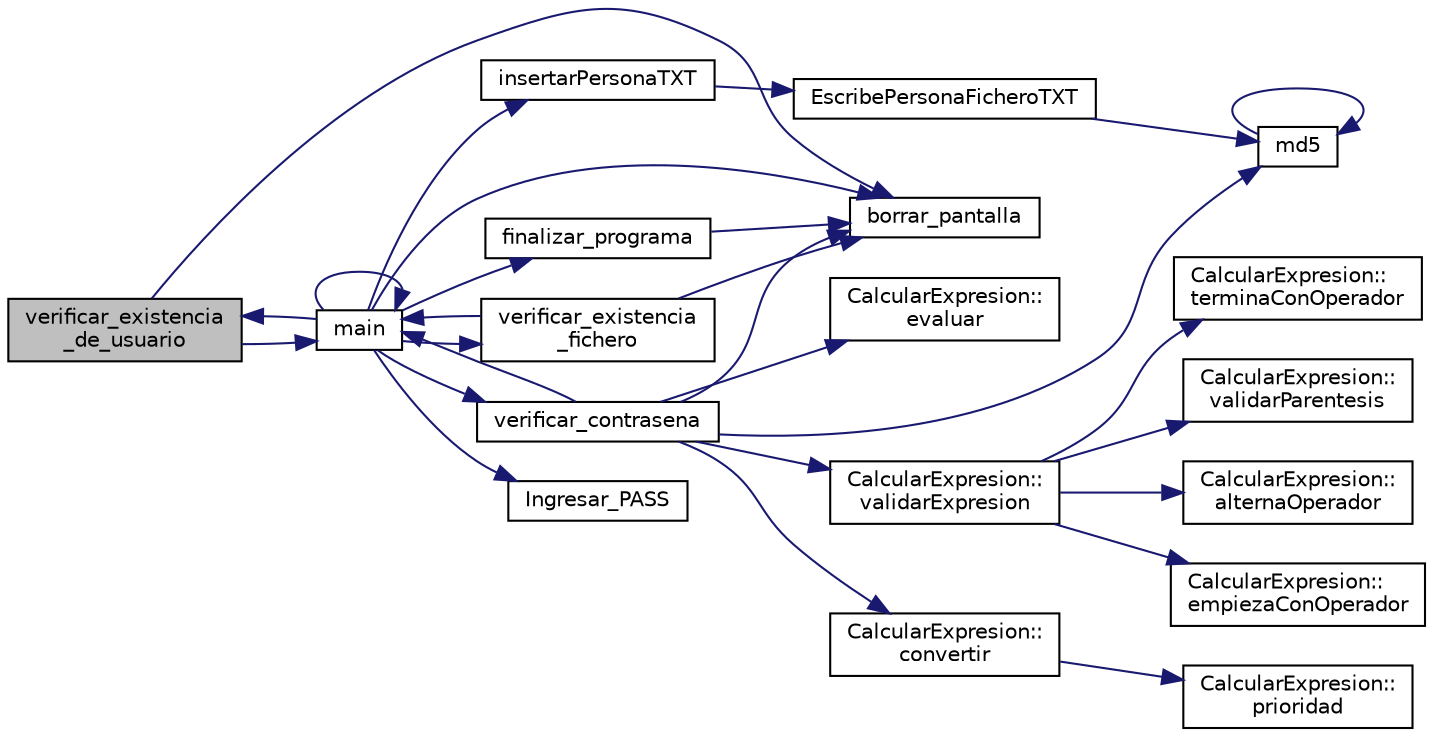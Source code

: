 digraph "verificar_existencia_de_usuario"
{
 // LATEX_PDF_SIZE
  edge [fontname="Helvetica",fontsize="10",labelfontname="Helvetica",labelfontsize="10"];
  node [fontname="Helvetica",fontsize="10",shape=record];
  rankdir="LR";
  Node1 [label="verificar_existencia\l_de_usuario",height=0.2,width=0.4,color="black", fillcolor="grey75", style="filled", fontcolor="black",tooltip="verificar_existencia_de_usuario"];
  Node1 -> Node2 [color="midnightblue",fontsize="10",style="solid",fontname="Helvetica"];
  Node2 [label="borrar_pantalla",height=0.2,width=0.4,color="black", fillcolor="white", style="filled",URL="$_l_o_g_i_n_01_c_09_09_8cpp.html#ad777c803a9fba8471c5ad279930eef5a",tooltip="borrar_pantalla"];
  Node1 -> Node3 [color="midnightblue",fontsize="10",style="solid",fontname="Helvetica"];
  Node3 [label="main",height=0.2,width=0.4,color="black", fillcolor="white", style="filled",URL="$_l_o_g_i_n_01_c_09_09_8cpp.html#ae66f6b31b5ad750f1fe042a706a4e3d4",tooltip="main"];
  Node3 -> Node2 [color="midnightblue",fontsize="10",style="solid",fontname="Helvetica"];
  Node3 -> Node4 [color="midnightblue",fontsize="10",style="solid",fontname="Helvetica"];
  Node4 [label="finalizar_programa",height=0.2,width=0.4,color="black", fillcolor="white", style="filled",URL="$_l_o_g_i_n_01_c_09_09_8cpp.html#a8aee71264a6c48d8703d2833004d7b71",tooltip="finalizar_programa."];
  Node4 -> Node2 [color="midnightblue",fontsize="10",style="solid",fontname="Helvetica"];
  Node3 -> Node5 [color="midnightblue",fontsize="10",style="solid",fontname="Helvetica"];
  Node5 [label="Ingresar_PASS",height=0.2,width=0.4,color="black", fillcolor="white", style="filled",URL="$_l_o_g_i_n_01_c_09_09_8cpp.html#a68f70485c1bab00878c90a60c315026d",tooltip="Ingresar_PASS."];
  Node3 -> Node6 [color="midnightblue",fontsize="10",style="solid",fontname="Helvetica"];
  Node6 [label="insertarPersonaTXT",height=0.2,width=0.4,color="black", fillcolor="white", style="filled",URL="$_l_o_g_i_n_01_c_09_09_8cpp.html#ab1df43187cc07a14db54fe9b7ac2e4ae",tooltip="insertarPersonaTXT"];
  Node6 -> Node7 [color="midnightblue",fontsize="10",style="solid",fontname="Helvetica"];
  Node7 [label="EscribePersonaFicheroTXT",height=0.2,width=0.4,color="black", fillcolor="white", style="filled",URL="$_l_o_g_i_n_01_c_09_09_8cpp.html#affac9c9375641881ca148b062b5d36ce",tooltip="EscribePersonaFicheroTXT."];
  Node7 -> Node8 [color="midnightblue",fontsize="10",style="solid",fontname="Helvetica"];
  Node8 [label="md5",height=0.2,width=0.4,color="black", fillcolor="white", style="filled",URL="$md5_8cpp.html#a92c6eed2e9b51298af559aff6792770b",tooltip="md5"];
  Node8 -> Node8 [color="midnightblue",fontsize="10",style="solid",fontname="Helvetica"];
  Node3 -> Node3 [color="midnightblue",fontsize="10",style="solid",fontname="Helvetica"];
  Node3 -> Node9 [color="midnightblue",fontsize="10",style="solid",fontname="Helvetica"];
  Node9 [label="verificar_contrasena",height=0.2,width=0.4,color="black", fillcolor="white", style="filled",URL="$_l_o_g_i_n_01_c_09_09_8cpp.html#a59d4925ed7ab663abaea69c2c37111d9",tooltip="verificar_contrasena"];
  Node9 -> Node2 [color="midnightblue",fontsize="10",style="solid",fontname="Helvetica"];
  Node9 -> Node10 [color="midnightblue",fontsize="10",style="solid",fontname="Helvetica"];
  Node10 [label="CalcularExpresion::\lconvertir",height=0.2,width=0.4,color="black", fillcolor="white", style="filled",URL="$class_calcular_expresion.html#aa0f16e3e51523ce41aca4dab87a0df63",tooltip="convertir."];
  Node10 -> Node11 [color="midnightblue",fontsize="10",style="solid",fontname="Helvetica"];
  Node11 [label="CalcularExpresion::\lprioridad",height=0.2,width=0.4,color="black", fillcolor="white", style="filled",URL="$class_calcular_expresion.html#ae3a9c8e861f1b26662665ee37c1425bc",tooltip="prioridad."];
  Node9 -> Node12 [color="midnightblue",fontsize="10",style="solid",fontname="Helvetica"];
  Node12 [label="CalcularExpresion::\levaluar",height=0.2,width=0.4,color="black", fillcolor="white", style="filled",URL="$class_calcular_expresion.html#aa08c7cd667b059f2af985df8d70bdcac",tooltip="evaluar."];
  Node9 -> Node3 [color="midnightblue",fontsize="10",style="solid",fontname="Helvetica"];
  Node9 -> Node8 [color="midnightblue",fontsize="10",style="solid",fontname="Helvetica"];
  Node9 -> Node13 [color="midnightblue",fontsize="10",style="solid",fontname="Helvetica"];
  Node13 [label="CalcularExpresion::\lvalidarExpresion",height=0.2,width=0.4,color="black", fillcolor="white", style="filled",URL="$class_calcular_expresion.html#a480c9ab83b3bb130962eb680fb68a12c",tooltip="validarExpresion."];
  Node13 -> Node14 [color="midnightblue",fontsize="10",style="solid",fontname="Helvetica"];
  Node14 [label="CalcularExpresion::\lalternaOperador",height=0.2,width=0.4,color="black", fillcolor="white", style="filled",URL="$class_calcular_expresion.html#a150b2112575232870a03f805f09003bd",tooltip="alternaOperador."];
  Node13 -> Node15 [color="midnightblue",fontsize="10",style="solid",fontname="Helvetica"];
  Node15 [label="CalcularExpresion::\lempiezaConOperador",height=0.2,width=0.4,color="black", fillcolor="white", style="filled",URL="$class_calcular_expresion.html#ad900fd2e91f9125d3d8e1df2049b7067",tooltip="empiezaConOperador."];
  Node13 -> Node16 [color="midnightblue",fontsize="10",style="solid",fontname="Helvetica"];
  Node16 [label="CalcularExpresion::\lterminaConOperador",height=0.2,width=0.4,color="black", fillcolor="white", style="filled",URL="$class_calcular_expresion.html#acb45fee92af539e42d222e9fc9c7ffb4",tooltip="terminaConOperador."];
  Node13 -> Node17 [color="midnightblue",fontsize="10",style="solid",fontname="Helvetica"];
  Node17 [label="CalcularExpresion::\lvalidarParentesis",height=0.2,width=0.4,color="black", fillcolor="white", style="filled",URL="$class_calcular_expresion.html#a5fc1e0c9ed19d1351285a88aa11f25bb",tooltip="validarParentesis."];
  Node3 -> Node1 [color="midnightblue",fontsize="10",style="solid",fontname="Helvetica"];
  Node3 -> Node18 [color="midnightblue",fontsize="10",style="solid",fontname="Helvetica"];
  Node18 [label="verificar_existencia\l_fichero",height=0.2,width=0.4,color="black", fillcolor="white", style="filled",URL="$_l_o_g_i_n_01_c_09_09_8cpp.html#a6a17355b6b5b1da6d3cd1ec961fbf8a3",tooltip="verificar_existencia_fichero"];
  Node18 -> Node2 [color="midnightblue",fontsize="10",style="solid",fontname="Helvetica"];
  Node18 -> Node3 [color="midnightblue",fontsize="10",style="solid",fontname="Helvetica"];
}
